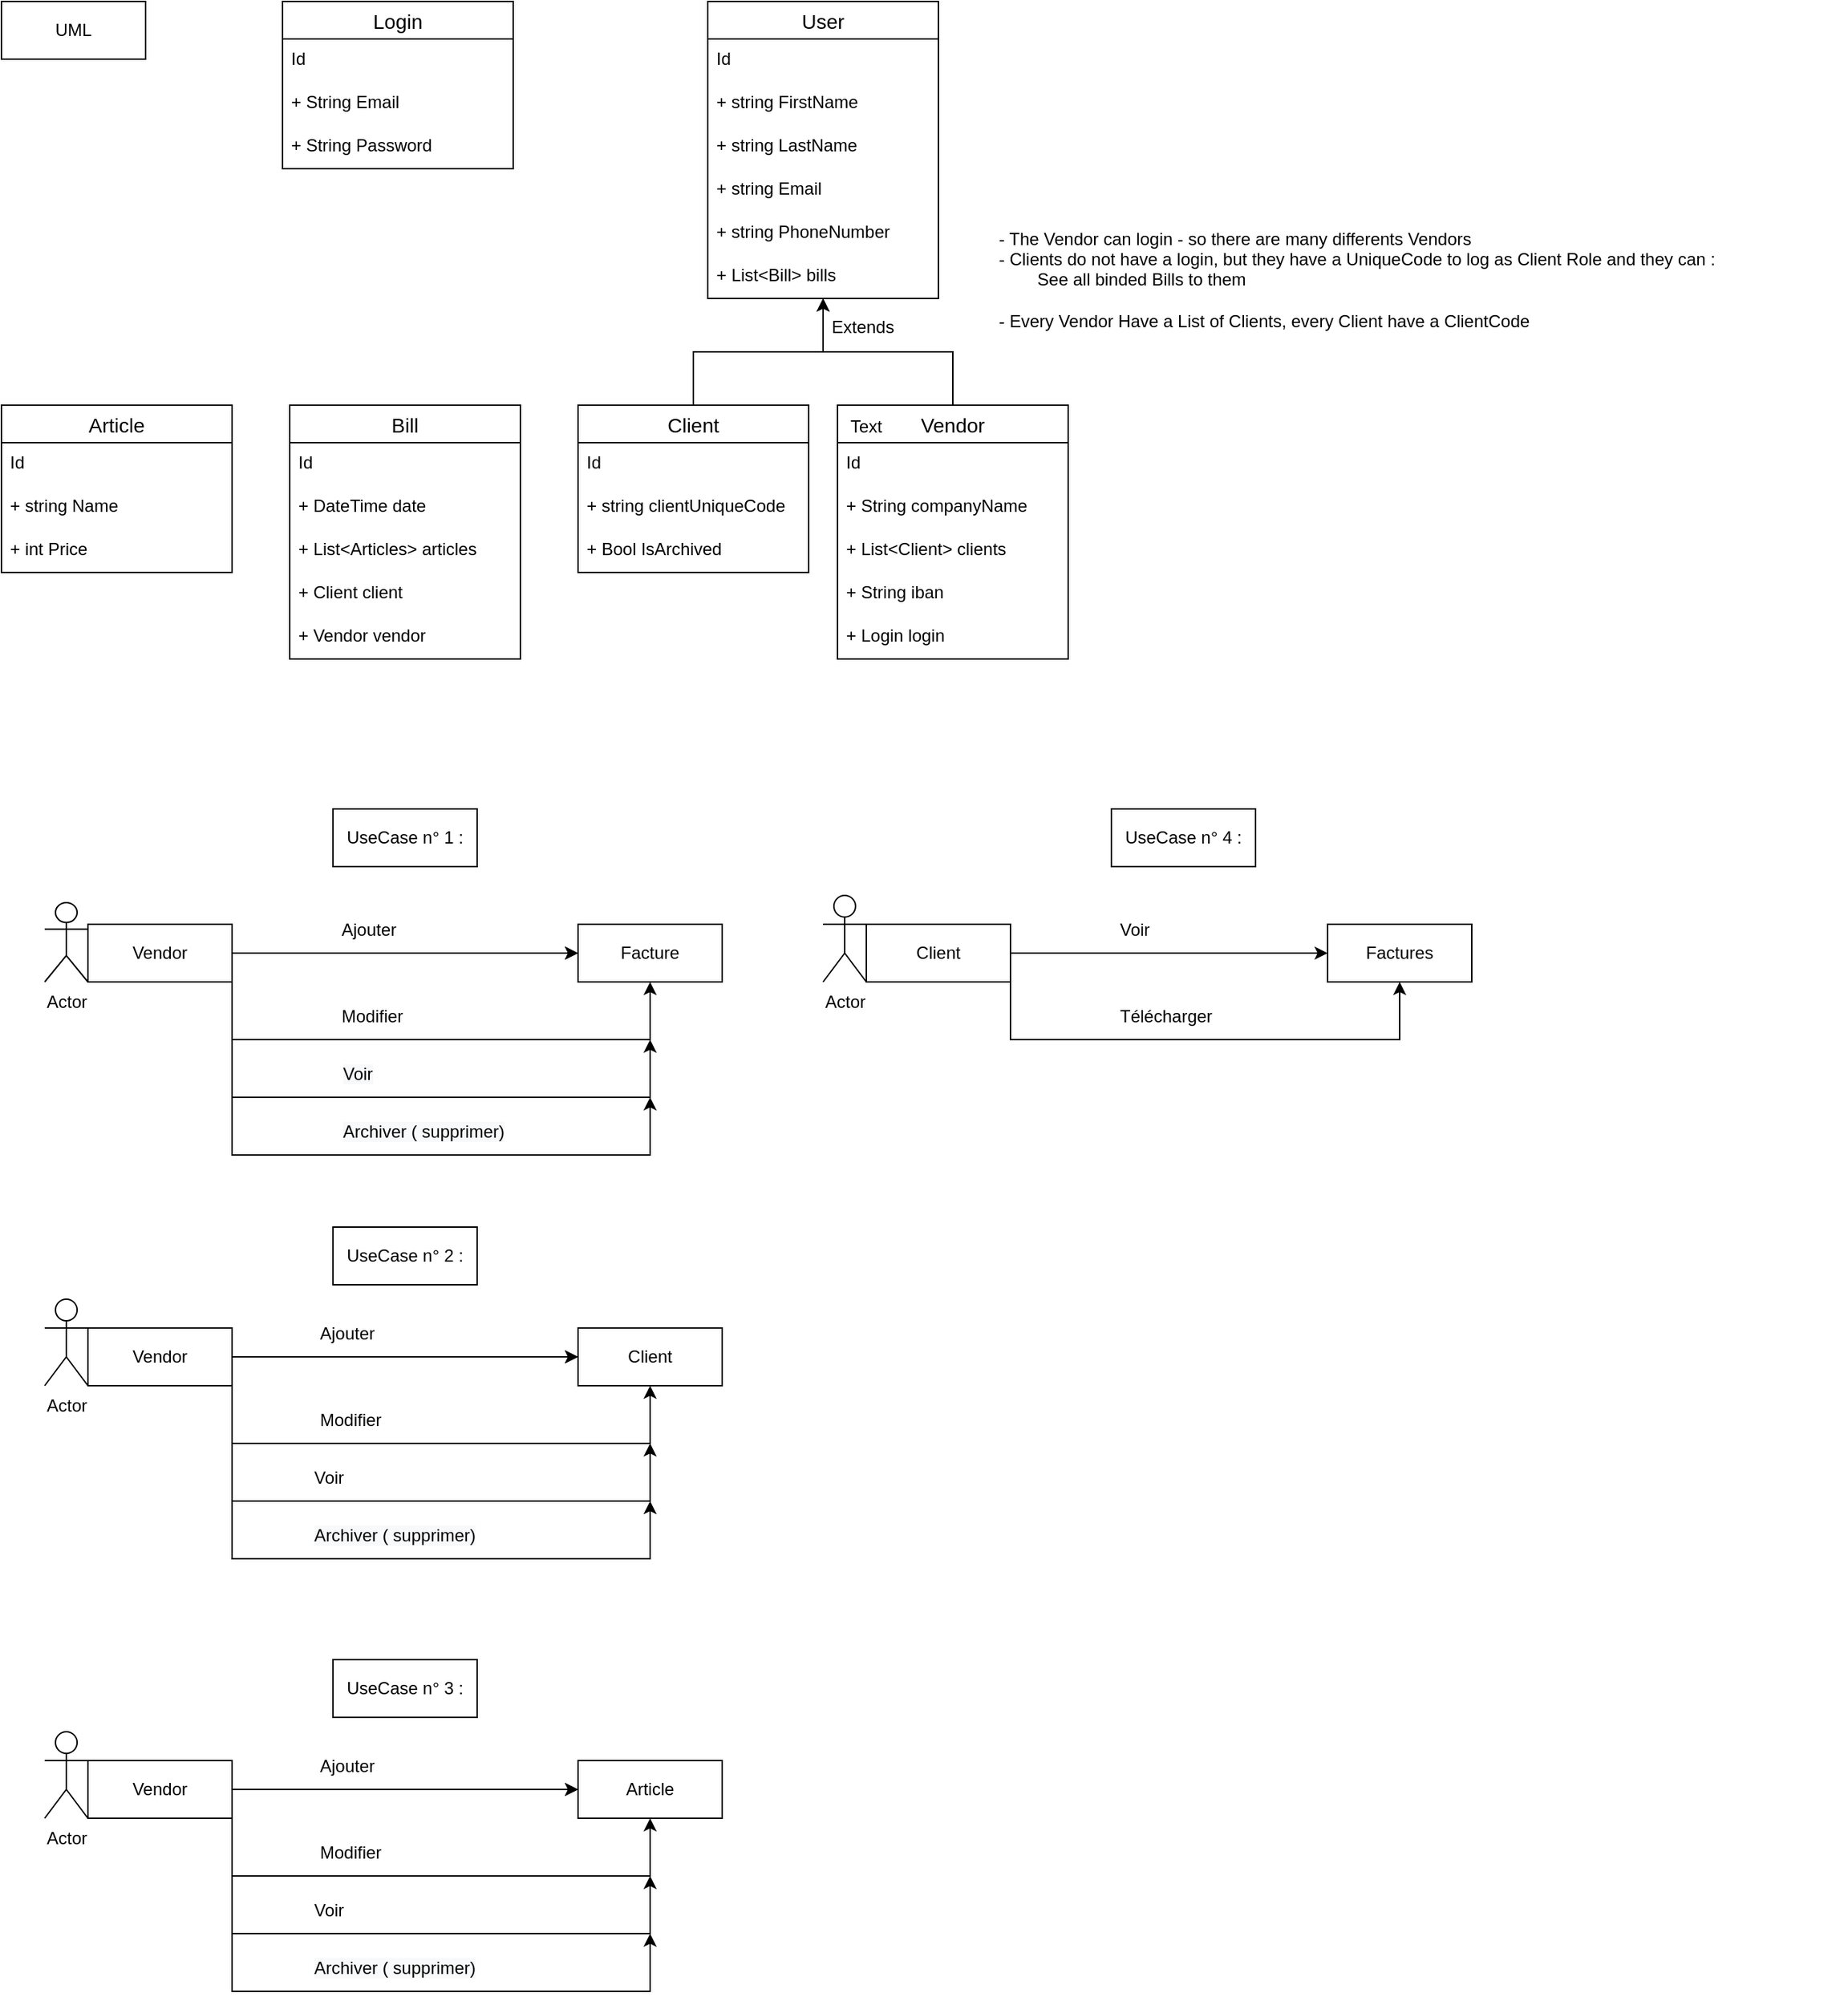 <mxfile version="15.9.6" type="device"><diagram id="R2lEEEUBdFMjLlhIrx00" name="Page-1"><mxGraphModel dx="1422" dy="1982" grid="1" gridSize="10" guides="1" tooltips="1" connect="1" arrows="1" fold="1" page="1" pageScale="1" pageWidth="850" pageHeight="1100" math="0" shadow="0" extFonts="Permanent Marker^https://fonts.googleapis.com/css?family=Permanent+Marker"><root><mxCell id="0"/><mxCell id="1" parent="0"/><mxCell id="K3dJ3epktsyjcg27oGZh-16" style="edgeStyle=orthogonalEdgeStyle;rounded=0;orthogonalLoop=1;jettySize=auto;html=1;entryX=0;entryY=0.5;entryDx=0;entryDy=0;" parent="1" source="K3dJ3epktsyjcg27oGZh-13" target="K3dJ3epktsyjcg27oGZh-15" edge="1"><mxGeometry relative="1" as="geometry"/></mxCell><mxCell id="K3dJ3epktsyjcg27oGZh-19" style="edgeStyle=orthogonalEdgeStyle;rounded=0;orthogonalLoop=1;jettySize=auto;html=1;" parent="1" source="K3dJ3epktsyjcg27oGZh-13" target="K3dJ3epktsyjcg27oGZh-15" edge="1"><mxGeometry relative="1" as="geometry"><mxPoint x="420" y="270" as="targetPoint"/></mxGeometry></mxCell><mxCell id="K3dJ3epktsyjcg27oGZh-13" value="Vendor" style="whiteSpace=wrap;html=1;align=center;" parent="1" vertex="1"><mxGeometry x="180" y="200" width="100" height="40" as="geometry"/></mxCell><mxCell id="K3dJ3epktsyjcg27oGZh-14" value="UseCase n° 1 :" style="whiteSpace=wrap;html=1;align=center;" parent="1" vertex="1"><mxGeometry x="350" y="120" width="100" height="40" as="geometry"/></mxCell><mxCell id="K3dJ3epktsyjcg27oGZh-15" value="Facture" style="whiteSpace=wrap;html=1;align=center;" parent="1" vertex="1"><mxGeometry x="520" y="200" width="100" height="40" as="geometry"/></mxCell><mxCell id="K3dJ3epktsyjcg27oGZh-17" value="Ajouter" style="text;strokeColor=none;fillColor=none;spacingLeft=4;spacingRight=4;overflow=hidden;rotatable=0;points=[[0,0.5],[1,0.5]];portConstraint=eastwest;fontSize=12;" parent="1" vertex="1"><mxGeometry x="350" y="190" width="100" height="30" as="geometry"/></mxCell><mxCell id="K3dJ3epktsyjcg27oGZh-20" style="edgeStyle=orthogonalEdgeStyle;rounded=0;orthogonalLoop=1;jettySize=auto;html=1;exitX=1;exitY=1;exitDx=0;exitDy=0;entryX=0.5;entryY=1;entryDx=0;entryDy=0;" parent="1" source="K3dJ3epktsyjcg27oGZh-13" target="K3dJ3epktsyjcg27oGZh-15" edge="1"><mxGeometry relative="1" as="geometry"><mxPoint x="520" y="280" as="targetPoint"/><mxPoint x="280" y="280" as="sourcePoint"/><Array as="points"><mxPoint x="280" y="280"/><mxPoint x="570" y="280"/></Array></mxGeometry></mxCell><mxCell id="K3dJ3epktsyjcg27oGZh-21" value="Modifier" style="text;strokeColor=none;fillColor=none;spacingLeft=4;spacingRight=4;overflow=hidden;rotatable=0;points=[[0,0.5],[1,0.5]];portConstraint=eastwest;fontSize=12;" parent="1" vertex="1"><mxGeometry x="350" y="250" width="130" height="30" as="geometry"/></mxCell><mxCell id="K3dJ3epktsyjcg27oGZh-22" value="UseCase n° 2 :" style="whiteSpace=wrap;html=1;align=center;" parent="1" vertex="1"><mxGeometry x="350" y="410" width="100" height="40" as="geometry"/></mxCell><mxCell id="K3dJ3epktsyjcg27oGZh-25" style="edgeStyle=orthogonalEdgeStyle;rounded=0;orthogonalLoop=1;jettySize=auto;html=1;" parent="1" source="K3dJ3epktsyjcg27oGZh-23" target="K3dJ3epktsyjcg27oGZh-24" edge="1"><mxGeometry relative="1" as="geometry"/></mxCell><mxCell id="K3dJ3epktsyjcg27oGZh-23" value="Client" style="whiteSpace=wrap;html=1;align=center;" parent="1" vertex="1"><mxGeometry x="720" y="200" width="100" height="40" as="geometry"/></mxCell><mxCell id="K3dJ3epktsyjcg27oGZh-24" value="Factures" style="whiteSpace=wrap;html=1;align=center;" parent="1" vertex="1"><mxGeometry x="1040" y="200" width="100" height="40" as="geometry"/></mxCell><mxCell id="K3dJ3epktsyjcg27oGZh-26" value="Voir" style="text;strokeColor=none;fillColor=none;spacingLeft=4;spacingRight=4;overflow=hidden;rotatable=0;points=[[0,0.5],[1,0.5]];portConstraint=eastwest;fontSize=12;" parent="1" vertex="1"><mxGeometry x="890" y="190" width="100" height="30" as="geometry"/></mxCell><mxCell id="K3dJ3epktsyjcg27oGZh-27" value="&lt;span style=&quot;color: rgb(0 , 0 , 0) ; font-family: &amp;#34;helvetica&amp;#34; ; font-size: 12px ; font-style: normal ; font-weight: 400 ; letter-spacing: normal ; text-align: left ; text-indent: 0px ; text-transform: none ; word-spacing: 0px ; background-color: rgb(248 , 249 , 250) ; display: inline ; float: none&quot;&gt;Voir&lt;/span&gt;" style="text;whiteSpace=wrap;html=1;" parent="1" vertex="1"><mxGeometry x="355" y="290" width="140" height="30" as="geometry"/></mxCell><mxCell id="K3dJ3epktsyjcg27oGZh-28" style="edgeStyle=orthogonalEdgeStyle;rounded=0;orthogonalLoop=1;jettySize=auto;html=1;exitX=1;exitY=1;exitDx=0;exitDy=0;entryX=0.5;entryY=1;entryDx=0;entryDy=0;" parent="1" edge="1"><mxGeometry relative="1" as="geometry"><mxPoint x="570" y="280" as="targetPoint"/><mxPoint x="280" y="280" as="sourcePoint"/><Array as="points"><mxPoint x="280" y="320"/><mxPoint x="570" y="320"/></Array></mxGeometry></mxCell><mxCell id="K3dJ3epktsyjcg27oGZh-29" value="UML" style="whiteSpace=wrap;html=1;align=center;" parent="1" vertex="1"><mxGeometry x="120" y="-440" width="100" height="40" as="geometry"/></mxCell><mxCell id="K3dJ3epktsyjcg27oGZh-30" value="Bill" style="swimlane;fontStyle=0;childLayout=stackLayout;horizontal=1;startSize=26;horizontalStack=0;resizeParent=1;resizeParentMax=0;resizeLast=0;collapsible=1;marginBottom=0;align=center;fontSize=14;" parent="1" vertex="1"><mxGeometry x="320" y="-160" width="160" height="176" as="geometry"/></mxCell><mxCell id="K3dJ3epktsyjcg27oGZh-31" value="Id" style="text;strokeColor=none;fillColor=none;spacingLeft=4;spacingRight=4;overflow=hidden;rotatable=0;points=[[0,0.5],[1,0.5]];portConstraint=eastwest;fontSize=12;" parent="K3dJ3epktsyjcg27oGZh-30" vertex="1"><mxGeometry y="26" width="160" height="30" as="geometry"/></mxCell><mxCell id="1p0hRFV5utKH2xaLkuPZ-4" value="+ DateTime date" style="text;strokeColor=none;fillColor=none;spacingLeft=4;spacingRight=4;overflow=hidden;rotatable=0;points=[[0,0.5],[1,0.5]];portConstraint=eastwest;fontSize=12;" parent="K3dJ3epktsyjcg27oGZh-30" vertex="1"><mxGeometry y="56" width="160" height="30" as="geometry"/></mxCell><mxCell id="K3dJ3epktsyjcg27oGZh-32" value="+ List&lt;Articles&gt; articles" style="text;strokeColor=none;fillColor=none;spacingLeft=4;spacingRight=4;overflow=hidden;rotatable=0;points=[[0,0.5],[1,0.5]];portConstraint=eastwest;fontSize=12;" parent="K3dJ3epktsyjcg27oGZh-30" vertex="1"><mxGeometry y="86" width="160" height="30" as="geometry"/></mxCell><mxCell id="K3dJ3epktsyjcg27oGZh-33" value="+ Client client" style="text;strokeColor=none;fillColor=none;spacingLeft=4;spacingRight=4;overflow=hidden;rotatable=0;points=[[0,0.5],[1,0.5]];portConstraint=eastwest;fontSize=12;" parent="K3dJ3epktsyjcg27oGZh-30" vertex="1"><mxGeometry y="116" width="160" height="30" as="geometry"/></mxCell><mxCell id="1p0hRFV5utKH2xaLkuPZ-6" value="+ Vendor vendor" style="text;strokeColor=none;fillColor=none;spacingLeft=4;spacingRight=4;overflow=hidden;rotatable=0;points=[[0,0.5],[1,0.5]];portConstraint=eastwest;fontSize=12;" parent="K3dJ3epktsyjcg27oGZh-30" vertex="1"><mxGeometry y="146" width="160" height="30" as="geometry"/></mxCell><mxCell id="K3dJ3epktsyjcg27oGZh-34" value="Article" style="swimlane;fontStyle=0;childLayout=stackLayout;horizontal=1;startSize=26;horizontalStack=0;resizeParent=1;resizeParentMax=0;resizeLast=0;collapsible=1;marginBottom=0;align=center;fontSize=14;" parent="1" vertex="1"><mxGeometry x="120" y="-160" width="160" height="116" as="geometry"/></mxCell><mxCell id="K3dJ3epktsyjcg27oGZh-35" value="Id" style="text;strokeColor=none;fillColor=none;spacingLeft=4;spacingRight=4;overflow=hidden;rotatable=0;points=[[0,0.5],[1,0.5]];portConstraint=eastwest;fontSize=12;" parent="K3dJ3epktsyjcg27oGZh-34" vertex="1"><mxGeometry y="26" width="160" height="30" as="geometry"/></mxCell><mxCell id="K3dJ3epktsyjcg27oGZh-36" value="+ string Name" style="text;strokeColor=none;fillColor=none;spacingLeft=4;spacingRight=4;overflow=hidden;rotatable=0;points=[[0,0.5],[1,0.5]];portConstraint=eastwest;fontSize=12;" parent="K3dJ3epktsyjcg27oGZh-34" vertex="1"><mxGeometry y="56" width="160" height="30" as="geometry"/></mxCell><mxCell id="K3dJ3epktsyjcg27oGZh-37" value="+ int Price" style="text;strokeColor=none;fillColor=none;spacingLeft=4;spacingRight=4;overflow=hidden;rotatable=0;points=[[0,0.5],[1,0.5]];portConstraint=eastwest;fontSize=12;" parent="K3dJ3epktsyjcg27oGZh-34" vertex="1"><mxGeometry y="86" width="160" height="30" as="geometry"/></mxCell><mxCell id="K3dJ3epktsyjcg27oGZh-69" style="edgeStyle=orthogonalEdgeStyle;rounded=0;orthogonalLoop=1;jettySize=auto;html=1;" parent="1" source="K3dJ3epktsyjcg27oGZh-38" target="K3dJ3epktsyjcg27oGZh-65" edge="1"><mxGeometry relative="1" as="geometry"/></mxCell><mxCell id="K3dJ3epktsyjcg27oGZh-38" value="Client" style="swimlane;fontStyle=0;childLayout=stackLayout;horizontal=1;startSize=26;horizontalStack=0;resizeParent=1;resizeParentMax=0;resizeLast=0;collapsible=1;marginBottom=0;align=center;fontSize=14;" parent="1" vertex="1"><mxGeometry x="520" y="-160" width="160" height="116" as="geometry"/></mxCell><mxCell id="K3dJ3epktsyjcg27oGZh-39" value="Id" style="text;strokeColor=none;fillColor=none;spacingLeft=4;spacingRight=4;overflow=hidden;rotatable=0;points=[[0,0.5],[1,0.5]];portConstraint=eastwest;fontSize=12;" parent="K3dJ3epktsyjcg27oGZh-38" vertex="1"><mxGeometry y="26" width="160" height="30" as="geometry"/></mxCell><mxCell id="F1s3spLbIQZsdopiHOg9-3" value="+ string clientUniqueCode" style="text;strokeColor=none;fillColor=none;spacingLeft=4;spacingRight=4;overflow=hidden;rotatable=0;points=[[0,0.5],[1,0.5]];portConstraint=eastwest;fontSize=12;" vertex="1" parent="K3dJ3epktsyjcg27oGZh-38"><mxGeometry y="56" width="160" height="30" as="geometry"/></mxCell><mxCell id="F1s3spLbIQZsdopiHOg9-1" value="+ Bool IsArchived" style="text;strokeColor=none;fillColor=none;spacingLeft=4;spacingRight=4;overflow=hidden;rotatable=0;points=[[0,0.5],[1,0.5]];portConstraint=eastwest;fontSize=12;" vertex="1" parent="K3dJ3epktsyjcg27oGZh-38"><mxGeometry y="86" width="160" height="30" as="geometry"/></mxCell><mxCell id="K3dJ3epktsyjcg27oGZh-43" style="edgeStyle=orthogonalEdgeStyle;rounded=0;orthogonalLoop=1;jettySize=auto;html=1;entryX=0;entryY=0.5;entryDx=0;entryDy=0;" parent="1" source="K3dJ3epktsyjcg27oGZh-45" target="K3dJ3epktsyjcg27oGZh-46" edge="1"><mxGeometry relative="1" as="geometry"/></mxCell><mxCell id="K3dJ3epktsyjcg27oGZh-44" style="edgeStyle=orthogonalEdgeStyle;rounded=0;orthogonalLoop=1;jettySize=auto;html=1;" parent="1" source="K3dJ3epktsyjcg27oGZh-45" target="K3dJ3epktsyjcg27oGZh-46" edge="1"><mxGeometry relative="1" as="geometry"><mxPoint x="420" y="550" as="targetPoint"/></mxGeometry></mxCell><mxCell id="K3dJ3epktsyjcg27oGZh-45" value="Vendor" style="whiteSpace=wrap;html=1;align=center;" parent="1" vertex="1"><mxGeometry x="180" y="480" width="100" height="40" as="geometry"/></mxCell><mxCell id="K3dJ3epktsyjcg27oGZh-46" value="Client" style="whiteSpace=wrap;html=1;align=center;" parent="1" vertex="1"><mxGeometry x="520" y="480" width="100" height="40" as="geometry"/></mxCell><mxCell id="K3dJ3epktsyjcg27oGZh-47" value="Ajouter" style="text;strokeColor=none;fillColor=none;spacingLeft=4;spacingRight=4;overflow=hidden;rotatable=0;points=[[0,0.5],[1,0.5]];portConstraint=eastwest;fontSize=12;" parent="1" vertex="1"><mxGeometry x="335" y="470" width="100" height="30" as="geometry"/></mxCell><mxCell id="K3dJ3epktsyjcg27oGZh-48" style="edgeStyle=orthogonalEdgeStyle;rounded=0;orthogonalLoop=1;jettySize=auto;html=1;exitX=1;exitY=1;exitDx=0;exitDy=0;entryX=0.5;entryY=1;entryDx=0;entryDy=0;" parent="1" source="K3dJ3epktsyjcg27oGZh-45" target="K3dJ3epktsyjcg27oGZh-46" edge="1"><mxGeometry relative="1" as="geometry"><mxPoint x="520" y="560" as="targetPoint"/><mxPoint x="280" y="560" as="sourcePoint"/><Array as="points"><mxPoint x="280" y="560"/><mxPoint x="570" y="560"/></Array></mxGeometry></mxCell><mxCell id="K3dJ3epktsyjcg27oGZh-49" value="Modifier" style="text;strokeColor=none;fillColor=none;spacingLeft=4;spacingRight=4;overflow=hidden;rotatable=0;points=[[0,0.5],[1,0.5]];portConstraint=eastwest;fontSize=12;" parent="1" vertex="1"><mxGeometry x="335" y="530" width="130" height="30" as="geometry"/></mxCell><mxCell id="K3dJ3epktsyjcg27oGZh-50" value="&lt;font face=&quot;helvetica&quot;&gt;Voir&lt;/font&gt;" style="text;whiteSpace=wrap;html=1;" parent="1" vertex="1"><mxGeometry x="335" y="570" width="140" height="30" as="geometry"/></mxCell><mxCell id="K3dJ3epktsyjcg27oGZh-51" style="edgeStyle=orthogonalEdgeStyle;rounded=0;orthogonalLoop=1;jettySize=auto;html=1;exitX=1;exitY=1;exitDx=0;exitDy=0;entryX=0.5;entryY=1;entryDx=0;entryDy=0;" parent="1" edge="1"><mxGeometry relative="1" as="geometry"><mxPoint x="570" y="560" as="targetPoint"/><mxPoint x="280" y="560" as="sourcePoint"/><Array as="points"><mxPoint x="280" y="600"/><mxPoint x="570" y="600"/></Array></mxGeometry></mxCell><mxCell id="K3dJ3epktsyjcg27oGZh-52" value="Actor" style="shape=umlActor;verticalLabelPosition=bottom;verticalAlign=top;html=1;outlineConnect=0;" parent="1" vertex="1"><mxGeometry x="150" y="460" width="30" height="60" as="geometry"/></mxCell><mxCell id="K3dJ3epktsyjcg27oGZh-59" value="Actor" style="shape=umlActor;verticalLabelPosition=bottom;verticalAlign=top;html=1;outlineConnect=0;" parent="1" vertex="1"><mxGeometry x="150" y="185" width="30" height="55" as="geometry"/></mxCell><mxCell id="K3dJ3epktsyjcg27oGZh-60" value="Actor" style="shape=umlActor;verticalLabelPosition=bottom;verticalAlign=top;html=1;outlineConnect=0;" parent="1" vertex="1"><mxGeometry x="690" y="180" width="30" height="60" as="geometry"/></mxCell><mxCell id="K3dJ3epktsyjcg27oGZh-70" style="edgeStyle=orthogonalEdgeStyle;rounded=0;orthogonalLoop=1;jettySize=auto;html=1;" parent="1" source="K3dJ3epktsyjcg27oGZh-61" target="K3dJ3epktsyjcg27oGZh-65" edge="1"><mxGeometry relative="1" as="geometry"/></mxCell><mxCell id="K3dJ3epktsyjcg27oGZh-61" value="Vendor" style="swimlane;fontStyle=0;childLayout=stackLayout;horizontal=1;startSize=26;horizontalStack=0;resizeParent=1;resizeParentMax=0;resizeLast=0;collapsible=1;marginBottom=0;align=center;fontSize=14;" parent="1" vertex="1"><mxGeometry x="700" y="-160" width="160" height="176" as="geometry"/></mxCell><mxCell id="K3dJ3epktsyjcg27oGZh-62" value="Id" style="text;strokeColor=none;fillColor=none;spacingLeft=4;spacingRight=4;overflow=hidden;rotatable=0;points=[[0,0.5],[1,0.5]];portConstraint=eastwest;fontSize=12;" parent="K3dJ3epktsyjcg27oGZh-61" vertex="1"><mxGeometry y="26" width="160" height="30" as="geometry"/></mxCell><mxCell id="F1s3spLbIQZsdopiHOg9-2" value="+ String companyName" style="text;strokeColor=none;fillColor=none;spacingLeft=4;spacingRight=4;overflow=hidden;rotatable=0;points=[[0,0.5],[1,0.5]];portConstraint=eastwest;fontSize=12;" vertex="1" parent="K3dJ3epktsyjcg27oGZh-61"><mxGeometry y="56" width="160" height="30" as="geometry"/></mxCell><mxCell id="K3dJ3epktsyjcg27oGZh-73" value="+ List&lt;Client&gt; clients" style="text;strokeColor=none;fillColor=none;spacingLeft=4;spacingRight=4;overflow=hidden;rotatable=0;points=[[0,0.5],[1,0.5]];portConstraint=eastwest;fontSize=12;" parent="K3dJ3epktsyjcg27oGZh-61" vertex="1"><mxGeometry y="86" width="160" height="30" as="geometry"/></mxCell><mxCell id="1p0hRFV5utKH2xaLkuPZ-7" value="+ String iban" style="text;strokeColor=none;fillColor=none;spacingLeft=4;spacingRight=4;overflow=hidden;rotatable=0;points=[[0,0.5],[1,0.5]];portConstraint=eastwest;fontSize=12;" parent="K3dJ3epktsyjcg27oGZh-61" vertex="1"><mxGeometry y="116" width="160" height="30" as="geometry"/></mxCell><mxCell id="F1s3spLbIQZsdopiHOg9-6" value="+ Login login" style="text;strokeColor=none;fillColor=none;spacingLeft=4;spacingRight=4;overflow=hidden;rotatable=0;points=[[0,0.5],[1,0.5]];portConstraint=eastwest;fontSize=12;" vertex="1" parent="K3dJ3epktsyjcg27oGZh-61"><mxGeometry y="146" width="160" height="30" as="geometry"/></mxCell><mxCell id="K3dJ3epktsyjcg27oGZh-65" value="User" style="swimlane;fontStyle=0;childLayout=stackLayout;horizontal=1;startSize=26;horizontalStack=0;resizeParent=1;resizeParentMax=0;resizeLast=0;collapsible=1;marginBottom=0;align=center;fontSize=14;" parent="1" vertex="1"><mxGeometry x="610" y="-440" width="160" height="206" as="geometry"/></mxCell><mxCell id="K3dJ3epktsyjcg27oGZh-66" value="Id" style="text;strokeColor=none;fillColor=none;spacingLeft=4;spacingRight=4;overflow=hidden;rotatable=0;points=[[0,0.5],[1,0.5]];portConstraint=eastwest;fontSize=12;" parent="K3dJ3epktsyjcg27oGZh-65" vertex="1"><mxGeometry y="26" width="160" height="30" as="geometry"/></mxCell><mxCell id="K3dJ3epktsyjcg27oGZh-67" value="+ string FirstName" style="text;strokeColor=none;fillColor=none;spacingLeft=4;spacingRight=4;overflow=hidden;rotatable=0;points=[[0,0.5],[1,0.5]];portConstraint=eastwest;fontSize=12;" parent="K3dJ3epktsyjcg27oGZh-65" vertex="1"><mxGeometry y="56" width="160" height="30" as="geometry"/></mxCell><mxCell id="1p0hRFV5utKH2xaLkuPZ-2" value="+ string LastName" style="text;strokeColor=none;fillColor=none;spacingLeft=4;spacingRight=4;overflow=hidden;rotatable=0;points=[[0,0.5],[1,0.5]];portConstraint=eastwest;fontSize=12;" parent="K3dJ3epktsyjcg27oGZh-65" vertex="1"><mxGeometry y="86" width="160" height="30" as="geometry"/></mxCell><mxCell id="1p0hRFV5utKH2xaLkuPZ-8" value="+ string Email" style="text;strokeColor=none;fillColor=none;spacingLeft=4;spacingRight=4;overflow=hidden;rotatable=0;points=[[0,0.5],[1,0.5]];portConstraint=eastwest;fontSize=12;" parent="K3dJ3epktsyjcg27oGZh-65" vertex="1"><mxGeometry y="116" width="160" height="30" as="geometry"/></mxCell><mxCell id="1p0hRFV5utKH2xaLkuPZ-9" value="+ string PhoneNumber" style="text;strokeColor=none;fillColor=none;spacingLeft=4;spacingRight=4;overflow=hidden;rotatable=0;points=[[0,0.5],[1,0.5]];portConstraint=eastwest;fontSize=12;" parent="K3dJ3epktsyjcg27oGZh-65" vertex="1"><mxGeometry y="146" width="160" height="30" as="geometry"/></mxCell><mxCell id="K3dJ3epktsyjcg27oGZh-68" value="+ List&lt;Bill&gt; bills" style="text;strokeColor=none;fillColor=none;spacingLeft=4;spacingRight=4;overflow=hidden;rotatable=0;points=[[0,0.5],[1,0.5]];portConstraint=eastwest;fontSize=12;" parent="K3dJ3epktsyjcg27oGZh-65" vertex="1"><mxGeometry y="176" width="160" height="30" as="geometry"/></mxCell><mxCell id="K3dJ3epktsyjcg27oGZh-75" value="&lt;span style=&quot;color: rgb(0, 0, 0); font-family: helvetica; font-size: 12px; font-style: normal; font-weight: 400; letter-spacing: normal; text-align: left; text-indent: 0px; text-transform: none; word-spacing: 0px; background-color: rgb(248, 249, 250); display: inline; float: none;&quot;&gt;Archiver ( supprimer)&lt;/span&gt;" style="text;whiteSpace=wrap;html=1;" parent="1" vertex="1"><mxGeometry x="335" y="610" width="140" height="30" as="geometry"/></mxCell><mxCell id="K3dJ3epktsyjcg27oGZh-76" style="edgeStyle=orthogonalEdgeStyle;rounded=0;orthogonalLoop=1;jettySize=auto;html=1;exitX=1;exitY=1;exitDx=0;exitDy=0;entryX=0.5;entryY=1;entryDx=0;entryDy=0;" parent="1" edge="1"><mxGeometry relative="1" as="geometry"><mxPoint x="570" y="600" as="targetPoint"/><mxPoint x="280" y="600" as="sourcePoint"/><Array as="points"><mxPoint x="280" y="640"/><mxPoint x="570" y="640"/></Array></mxGeometry></mxCell><mxCell id="K3dJ3epktsyjcg27oGZh-83" value="&lt;span style=&quot;color: rgb(0, 0, 0); font-family: helvetica; font-size: 12px; font-style: normal; font-weight: 400; letter-spacing: normal; text-align: left; text-indent: 0px; text-transform: none; word-spacing: 0px; background-color: rgb(248, 249, 250); display: inline; float: none;&quot;&gt;Archiver ( supprimer)&lt;/span&gt;" style="text;whiteSpace=wrap;html=1;" parent="1" vertex="1"><mxGeometry x="355" y="330" width="140" height="30" as="geometry"/></mxCell><mxCell id="K3dJ3epktsyjcg27oGZh-84" style="edgeStyle=orthogonalEdgeStyle;rounded=0;orthogonalLoop=1;jettySize=auto;html=1;exitX=1;exitY=1;exitDx=0;exitDy=0;entryX=0.5;entryY=1;entryDx=0;entryDy=0;" parent="1" edge="1"><mxGeometry relative="1" as="geometry"><mxPoint x="570" y="320" as="targetPoint"/><mxPoint x="280" y="320" as="sourcePoint"/><Array as="points"><mxPoint x="280" y="360"/><mxPoint x="570" y="360"/></Array></mxGeometry></mxCell><mxCell id="K3dJ3epktsyjcg27oGZh-85" value="UseCase n° 4 :" style="whiteSpace=wrap;html=1;align=center;" parent="1" vertex="1"><mxGeometry x="890" y="120" width="100" height="40" as="geometry"/></mxCell><mxCell id="HD-gQPICyCoVbUbb6jF3-2" value="UseCase n° 3 :" style="whiteSpace=wrap;html=1;align=center;" parent="1" vertex="1"><mxGeometry x="350" y="710" width="100" height="40" as="geometry"/></mxCell><mxCell id="HD-gQPICyCoVbUbb6jF3-3" style="edgeStyle=orthogonalEdgeStyle;rounded=0;orthogonalLoop=1;jettySize=auto;html=1;entryX=0;entryY=0.5;entryDx=0;entryDy=0;" parent="1" source="HD-gQPICyCoVbUbb6jF3-5" target="HD-gQPICyCoVbUbb6jF3-6" edge="1"><mxGeometry relative="1" as="geometry"/></mxCell><mxCell id="HD-gQPICyCoVbUbb6jF3-4" style="edgeStyle=orthogonalEdgeStyle;rounded=0;orthogonalLoop=1;jettySize=auto;html=1;" parent="1" source="HD-gQPICyCoVbUbb6jF3-5" target="HD-gQPICyCoVbUbb6jF3-6" edge="1"><mxGeometry relative="1" as="geometry"><mxPoint x="420" y="850" as="targetPoint"/></mxGeometry></mxCell><mxCell id="HD-gQPICyCoVbUbb6jF3-5" value="Vendor" style="whiteSpace=wrap;html=1;align=center;" parent="1" vertex="1"><mxGeometry x="180" y="780" width="100" height="40" as="geometry"/></mxCell><mxCell id="HD-gQPICyCoVbUbb6jF3-6" value="Article" style="whiteSpace=wrap;html=1;align=center;" parent="1" vertex="1"><mxGeometry x="520" y="780" width="100" height="40" as="geometry"/></mxCell><mxCell id="HD-gQPICyCoVbUbb6jF3-7" value="Ajouter" style="text;strokeColor=none;fillColor=none;spacingLeft=4;spacingRight=4;overflow=hidden;rotatable=0;points=[[0,0.5],[1,0.5]];portConstraint=eastwest;fontSize=12;" parent="1" vertex="1"><mxGeometry x="335" y="770" width="100" height="30" as="geometry"/></mxCell><mxCell id="HD-gQPICyCoVbUbb6jF3-8" style="edgeStyle=orthogonalEdgeStyle;rounded=0;orthogonalLoop=1;jettySize=auto;html=1;exitX=1;exitY=1;exitDx=0;exitDy=0;entryX=0.5;entryY=1;entryDx=0;entryDy=0;" parent="1" source="HD-gQPICyCoVbUbb6jF3-5" target="HD-gQPICyCoVbUbb6jF3-6" edge="1"><mxGeometry relative="1" as="geometry"><mxPoint x="520" y="860" as="targetPoint"/><mxPoint x="280" y="860" as="sourcePoint"/><Array as="points"><mxPoint x="280" y="860"/><mxPoint x="570" y="860"/></Array></mxGeometry></mxCell><mxCell id="HD-gQPICyCoVbUbb6jF3-9" value="Modifier" style="text;strokeColor=none;fillColor=none;spacingLeft=4;spacingRight=4;overflow=hidden;rotatable=0;points=[[0,0.5],[1,0.5]];portConstraint=eastwest;fontSize=12;" parent="1" vertex="1"><mxGeometry x="335" y="830" width="130" height="30" as="geometry"/></mxCell><mxCell id="HD-gQPICyCoVbUbb6jF3-10" value="&lt;font face=&quot;helvetica&quot;&gt;Voir&lt;/font&gt;" style="text;whiteSpace=wrap;html=1;" parent="1" vertex="1"><mxGeometry x="335" y="870" width="140" height="30" as="geometry"/></mxCell><mxCell id="HD-gQPICyCoVbUbb6jF3-11" style="edgeStyle=orthogonalEdgeStyle;rounded=0;orthogonalLoop=1;jettySize=auto;html=1;exitX=1;exitY=1;exitDx=0;exitDy=0;entryX=0.5;entryY=1;entryDx=0;entryDy=0;" parent="1" edge="1"><mxGeometry relative="1" as="geometry"><mxPoint x="570" y="860" as="targetPoint"/><mxPoint x="280" y="860" as="sourcePoint"/><Array as="points"><mxPoint x="280" y="900"/><mxPoint x="570" y="900"/></Array></mxGeometry></mxCell><mxCell id="HD-gQPICyCoVbUbb6jF3-12" value="Actor" style="shape=umlActor;verticalLabelPosition=bottom;verticalAlign=top;html=1;outlineConnect=0;" parent="1" vertex="1"><mxGeometry x="150" y="760" width="30" height="60" as="geometry"/></mxCell><mxCell id="HD-gQPICyCoVbUbb6jF3-13" value="&lt;span style=&quot;color: rgb(0, 0, 0); font-family: helvetica; font-size: 12px; font-style: normal; font-weight: 400; letter-spacing: normal; text-align: left; text-indent: 0px; text-transform: none; word-spacing: 0px; background-color: rgb(248, 249, 250); display: inline; float: none;&quot;&gt;Archiver ( supprimer)&lt;/span&gt;" style="text;whiteSpace=wrap;html=1;" parent="1" vertex="1"><mxGeometry x="335" y="910" width="140" height="30" as="geometry"/></mxCell><mxCell id="HD-gQPICyCoVbUbb6jF3-14" style="edgeStyle=orthogonalEdgeStyle;rounded=0;orthogonalLoop=1;jettySize=auto;html=1;exitX=1;exitY=1;exitDx=0;exitDy=0;entryX=0.5;entryY=1;entryDx=0;entryDy=0;" parent="1" edge="1"><mxGeometry relative="1" as="geometry"><mxPoint x="570" y="900" as="targetPoint"/><mxPoint x="280" y="900" as="sourcePoint"/><Array as="points"><mxPoint x="280" y="940"/><mxPoint x="570" y="940"/></Array></mxGeometry></mxCell><mxCell id="1p0hRFV5utKH2xaLkuPZ-10" value="Login" style="swimlane;fontStyle=0;childLayout=stackLayout;horizontal=1;startSize=26;horizontalStack=0;resizeParent=1;resizeParentMax=0;resizeLast=0;collapsible=1;marginBottom=0;align=center;fontSize=14;" parent="1" vertex="1"><mxGeometry x="315" y="-440" width="160" height="116" as="geometry"/></mxCell><mxCell id="1p0hRFV5utKH2xaLkuPZ-11" value="Id" style="text;strokeColor=none;fillColor=none;spacingLeft=4;spacingRight=4;overflow=hidden;rotatable=0;points=[[0,0.5],[1,0.5]];portConstraint=eastwest;fontSize=12;" parent="1p0hRFV5utKH2xaLkuPZ-10" vertex="1"><mxGeometry y="26" width="160" height="30" as="geometry"/></mxCell><mxCell id="1p0hRFV5utKH2xaLkuPZ-12" value="+ String Email" style="text;strokeColor=none;fillColor=none;spacingLeft=4;spacingRight=4;overflow=hidden;rotatable=0;points=[[0,0.5],[1,0.5]];portConstraint=eastwest;fontSize=12;" parent="1p0hRFV5utKH2xaLkuPZ-10" vertex="1"><mxGeometry y="56" width="160" height="30" as="geometry"/></mxCell><mxCell id="1p0hRFV5utKH2xaLkuPZ-13" value="+ String Password" style="text;strokeColor=none;fillColor=none;spacingLeft=4;spacingRight=4;overflow=hidden;rotatable=0;points=[[0,0.5],[1,0.5]];portConstraint=eastwest;fontSize=12;" parent="1p0hRFV5utKH2xaLkuPZ-10" vertex="1"><mxGeometry y="86" width="160" height="30" as="geometry"/></mxCell><mxCell id="1p0hRFV5utKH2xaLkuPZ-15" style="edgeStyle=orthogonalEdgeStyle;rounded=0;orthogonalLoop=1;jettySize=auto;html=1;exitX=1;exitY=0.5;exitDx=0;exitDy=0;entryX=0.5;entryY=1;entryDx=0;entryDy=0;" parent="1" source="K3dJ3epktsyjcg27oGZh-23" target="K3dJ3epktsyjcg27oGZh-24" edge="1"><mxGeometry relative="1" as="geometry"><mxPoint x="830" y="300" as="sourcePoint"/><mxPoint x="1070" y="300" as="targetPoint"/><Array as="points"><mxPoint x="820" y="280"/><mxPoint x="1090" y="280"/></Array></mxGeometry></mxCell><mxCell id="1p0hRFV5utKH2xaLkuPZ-16" value="Télécharger" style="text;strokeColor=none;fillColor=none;spacingLeft=4;spacingRight=4;overflow=hidden;rotatable=0;points=[[0,0.5],[1,0.5]];portConstraint=eastwest;fontSize=12;" parent="1" vertex="1"><mxGeometry x="890" y="250" width="100" height="30" as="geometry"/></mxCell><mxCell id="1p0hRFV5utKH2xaLkuPZ-20" value="Extends" style="text;strokeColor=none;fillColor=none;align=left;verticalAlign=middle;spacingLeft=4;spacingRight=4;overflow=hidden;points=[[0,0.5],[1,0.5]];portConstraint=eastwest;rotatable=0;" parent="1" vertex="1"><mxGeometry x="690" y="-230" width="80" height="30" as="geometry"/></mxCell><mxCell id="F1s3spLbIQZsdopiHOg9-4" value="Text" style="text;html=1;strokeColor=none;fillColor=none;align=center;verticalAlign=middle;whiteSpace=wrap;rounded=0;" vertex="1" parent="1"><mxGeometry x="690" y="-160" width="60" height="30" as="geometry"/></mxCell><mxCell id="F1s3spLbIQZsdopiHOg9-5" value="- The Vendor can login - so there are many differents Vendors&lt;br&gt;- Clients do not have a login, but they have a UniqueCode to log as Client Role and they can :&lt;br&gt;&lt;span style=&quot;white-space: pre&quot;&gt;&#9;&lt;/span&gt;See all binded Bills to them&lt;br&gt;&lt;br&gt;- Every Vendor Have a List of Clients, every Client have a ClientCode" style="text;html=1;strokeColor=none;fillColor=none;align=left;verticalAlign=middle;whiteSpace=wrap;rounded=0;horizontal=1;" vertex="1" parent="1"><mxGeometry x="810" y="-310" width="590" height="125" as="geometry"/></mxCell></root></mxGraphModel></diagram></mxfile>